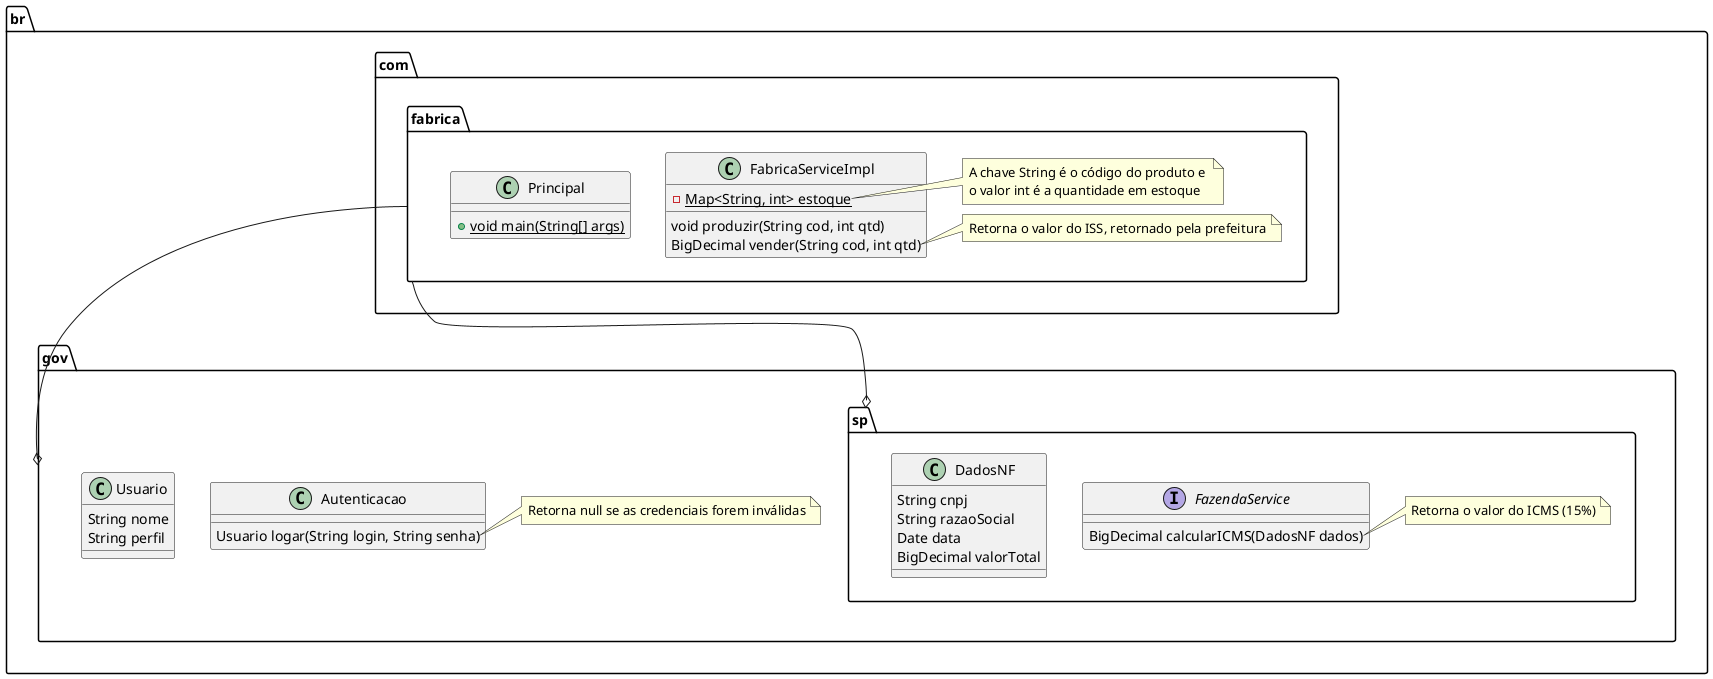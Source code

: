 @startuml

package "br.gov" {
    class Usuario {
        String nome
        String perfil
    }

    class Autenticacao {
        {method} Usuario logar(String login, String senha)
    }
    note right of Autenticacao::logar
        Retorna null se as credenciais forem inválidas
    end note
}

package br.com.fabrica {
    class Principal {
        + {static} void main(String[] args)
    }
    class FabricaServiceImpl {
        - {static} Map<String, int> estoque
        void produzir(String cod, int qtd)
        BigDecimal vender(String cod, int qtd)
    }
    note right of FabricaServiceImpl::estoque
        A chave String é o código do produto e 
        o valor int é a quantidade em estoque
    end note
    note right of FabricaServiceImpl::vender
        Retorna o valor do ISS, retornado pela prefeitura
    end note

}

package br.gov.sp {
    interface FazendaService {
        BigDecimal calcularICMS(DadosNF dados)
    }
    note right of FazendaService::calcularICMS
        Retorna o valor do ICMS (15%)
    end note

    class DadosNF {
        String cnpj
        String razaoSocial
        Date data
        BigDecimal valorTotal
    }
}

br.com.fabrica --o br.gov
br.com.fabrica --o br.gov.sp

@enduml